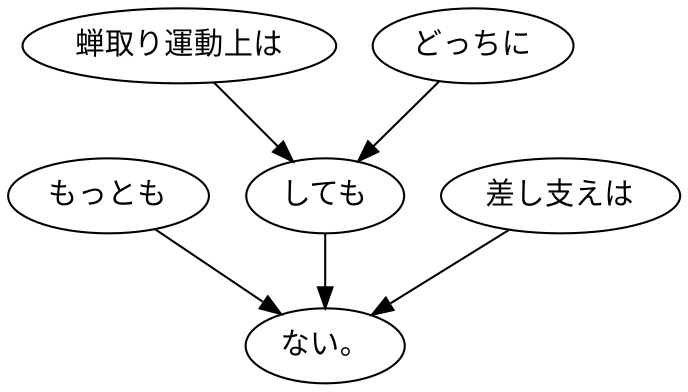 digraph graph4026 {
	node0 [label="もっとも"];
	node1 [label="蝉取り運動上は"];
	node2 [label="どっちに"];
	node3 [label="しても"];
	node4 [label="差し支えは"];
	node5 [label="ない。"];
	node0 -> node5;
	node1 -> node3;
	node2 -> node3;
	node3 -> node5;
	node4 -> node5;
}

